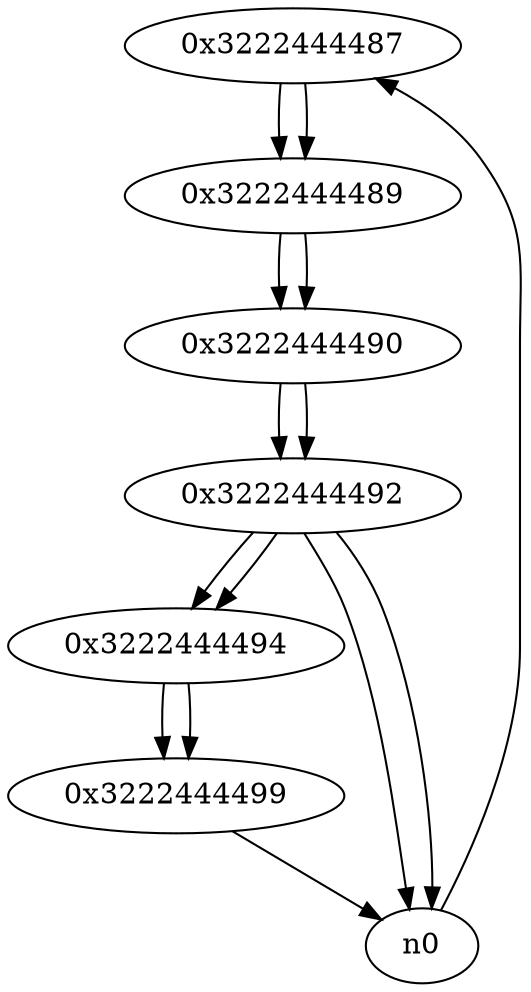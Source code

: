 digraph G{
/* nodes */
  n1 [label="0x3222444487"]
  n2 [label="0x3222444489"]
  n3 [label="0x3222444490"]
  n4 [label="0x3222444492"]
  n5 [label="0x3222444494"]
  n6 [label="0x3222444499"]
/* edges */
n1 -> n2;
n0 -> n1;
n2 -> n3;
n1 -> n2;
n3 -> n4;
n2 -> n3;
n4 -> n5;
n4 -> n0;
n4 -> n0;
n3 -> n4;
n5 -> n6;
n4 -> n5;
n6 -> n0;
n5 -> n6;
}
